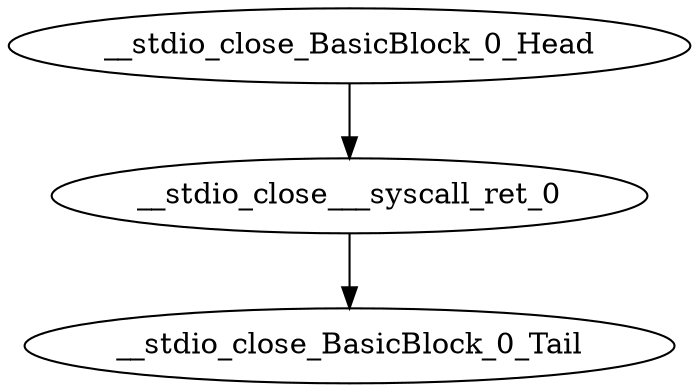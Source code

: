 digraph G {
    "__stdio_close___syscall_ret_0" -> "__stdio_close_BasicBlock_0_Tail"
    "__stdio_close_BasicBlock_0_Head" -> "__stdio_close___syscall_ret_0"
}
